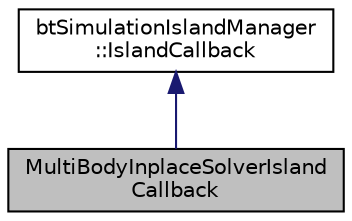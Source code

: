 digraph "MultiBodyInplaceSolverIslandCallback"
{
  edge [fontname="Helvetica",fontsize="10",labelfontname="Helvetica",labelfontsize="10"];
  node [fontname="Helvetica",fontsize="10",shape=record];
  Node1 [label="MultiBodyInplaceSolverIsland\lCallback",height=0.2,width=0.4,color="black", fillcolor="grey75", style="filled", fontcolor="black"];
  Node2 -> Node1 [dir="back",color="midnightblue",fontsize="10",style="solid",fontname="Helvetica"];
  Node2 [label="btSimulationIslandManager\l::IslandCallback",height=0.2,width=0.4,color="black", fillcolor="white", style="filled",URL="$structbt_simulation_island_manager_1_1_island_callback.html"];
}
